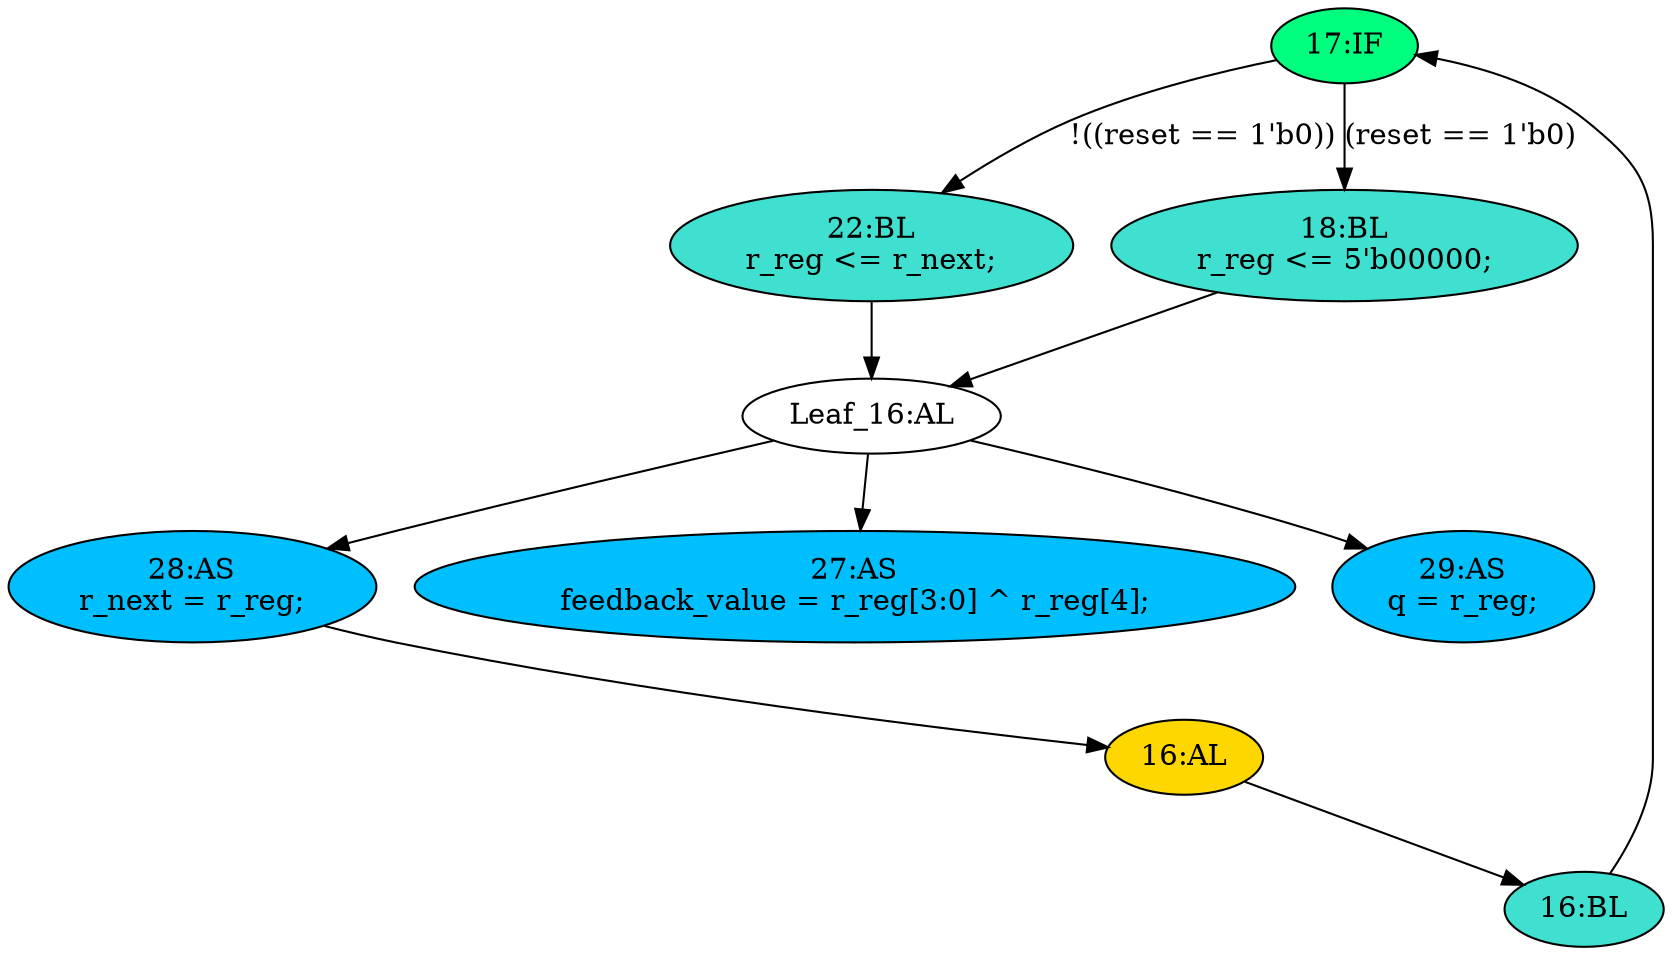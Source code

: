 strict digraph "compose( ,  )" {
	node [label="\N"];
	"17:IF"	[ast="<pyverilog.vparser.ast.IfStatement object at 0x7f302becee90>",
		fillcolor=springgreen,
		label="17:IF",
		statements="[]",
		style=filled,
		typ=IfStatement];
	"22:BL"	[ast="<pyverilog.vparser.ast.Block object at 0x7f302bececd0>",
		fillcolor=turquoise,
		label="22:BL
r_reg <= r_next;",
		statements="[<pyverilog.vparser.ast.NonblockingSubstitution object at 0x7f302bf31450>]",
		style=filled,
		typ=Block];
	"17:IF" -> "22:BL"	[cond="['reset']",
		label="!((reset == 1'b0))",
		lineno=17];
	"18:BL"	[ast="<pyverilog.vparser.ast.Block object at 0x7f302bf23110>",
		fillcolor=turquoise,
		label="18:BL
r_reg <= 5'b00000;",
		statements="[<pyverilog.vparser.ast.NonblockingSubstitution object at 0x7f302bece290>]",
		style=filled,
		typ=Block];
	"17:IF" -> "18:BL"	[cond="['reset']",
		label="(reset == 1'b0)",
		lineno=17];
	"28:AS"	[ast="<pyverilog.vparser.ast.Assign object at 0x7f302bf26450>",
		def_var="['r_next']",
		fillcolor=deepskyblue,
		label="28:AS
r_next = r_reg;",
		statements="[]",
		style=filled,
		typ=Assign,
		use_var="['r_reg']"];
	"16:AL"	[ast="<pyverilog.vparser.ast.Always object at 0x7f302bf23d10>",
		clk_sens=True,
		fillcolor=gold,
		label="16:AL",
		sens="['clk', 'reset']",
		statements="[]",
		style=filled,
		typ=Always,
		use_var="['reset', 'r_next']"];
	"28:AS" -> "16:AL";
	"27:AS"	[ast="<pyverilog.vparser.ast.Assign object at 0x7f302bf26e90>",
		def_var="['feedback_value']",
		fillcolor=deepskyblue,
		label="27:AS
feedback_value = r_reg[3:0] ^ r_reg[4];",
		statements="[]",
		style=filled,
		typ=Assign,
		use_var="['r_reg', 'r_reg']"];
	"Leaf_16:AL"	[def_var="['r_reg']",
		label="Leaf_16:AL"];
	"22:BL" -> "Leaf_16:AL"	[cond="[]",
		lineno=None];
	"18:BL" -> "Leaf_16:AL"	[cond="[]",
		lineno=None];
	"16:BL"	[ast="<pyverilog.vparser.ast.Block object at 0x7f302bf23790>",
		fillcolor=turquoise,
		label="16:BL",
		statements="[]",
		style=filled,
		typ=Block];
	"16:AL" -> "16:BL"	[cond="[]",
		lineno=None];
	"Leaf_16:AL" -> "28:AS";
	"Leaf_16:AL" -> "27:AS";
	"29:AS"	[ast="<pyverilog.vparser.ast.Assign object at 0x7f302bf26290>",
		def_var="['q']",
		fillcolor=deepskyblue,
		label="29:AS
q = r_reg;",
		statements="[]",
		style=filled,
		typ=Assign,
		use_var="['r_reg']"];
	"Leaf_16:AL" -> "29:AS";
	"16:BL" -> "17:IF"	[cond="[]",
		lineno=None];
}
